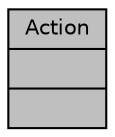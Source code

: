 digraph "Action"
{
 // INTERACTIVE_SVG=YES
  bgcolor="transparent";
  edge [fontname="Helvetica",fontsize="10",labelfontname="Helvetica",labelfontsize="10"];
  node [fontname="Helvetica",fontsize="10",shape=record];
  Node1 [label="{Action\n||}",height=0.2,width=0.4,color="black", fillcolor="grey75", style="filled", fontcolor="black"];
}
